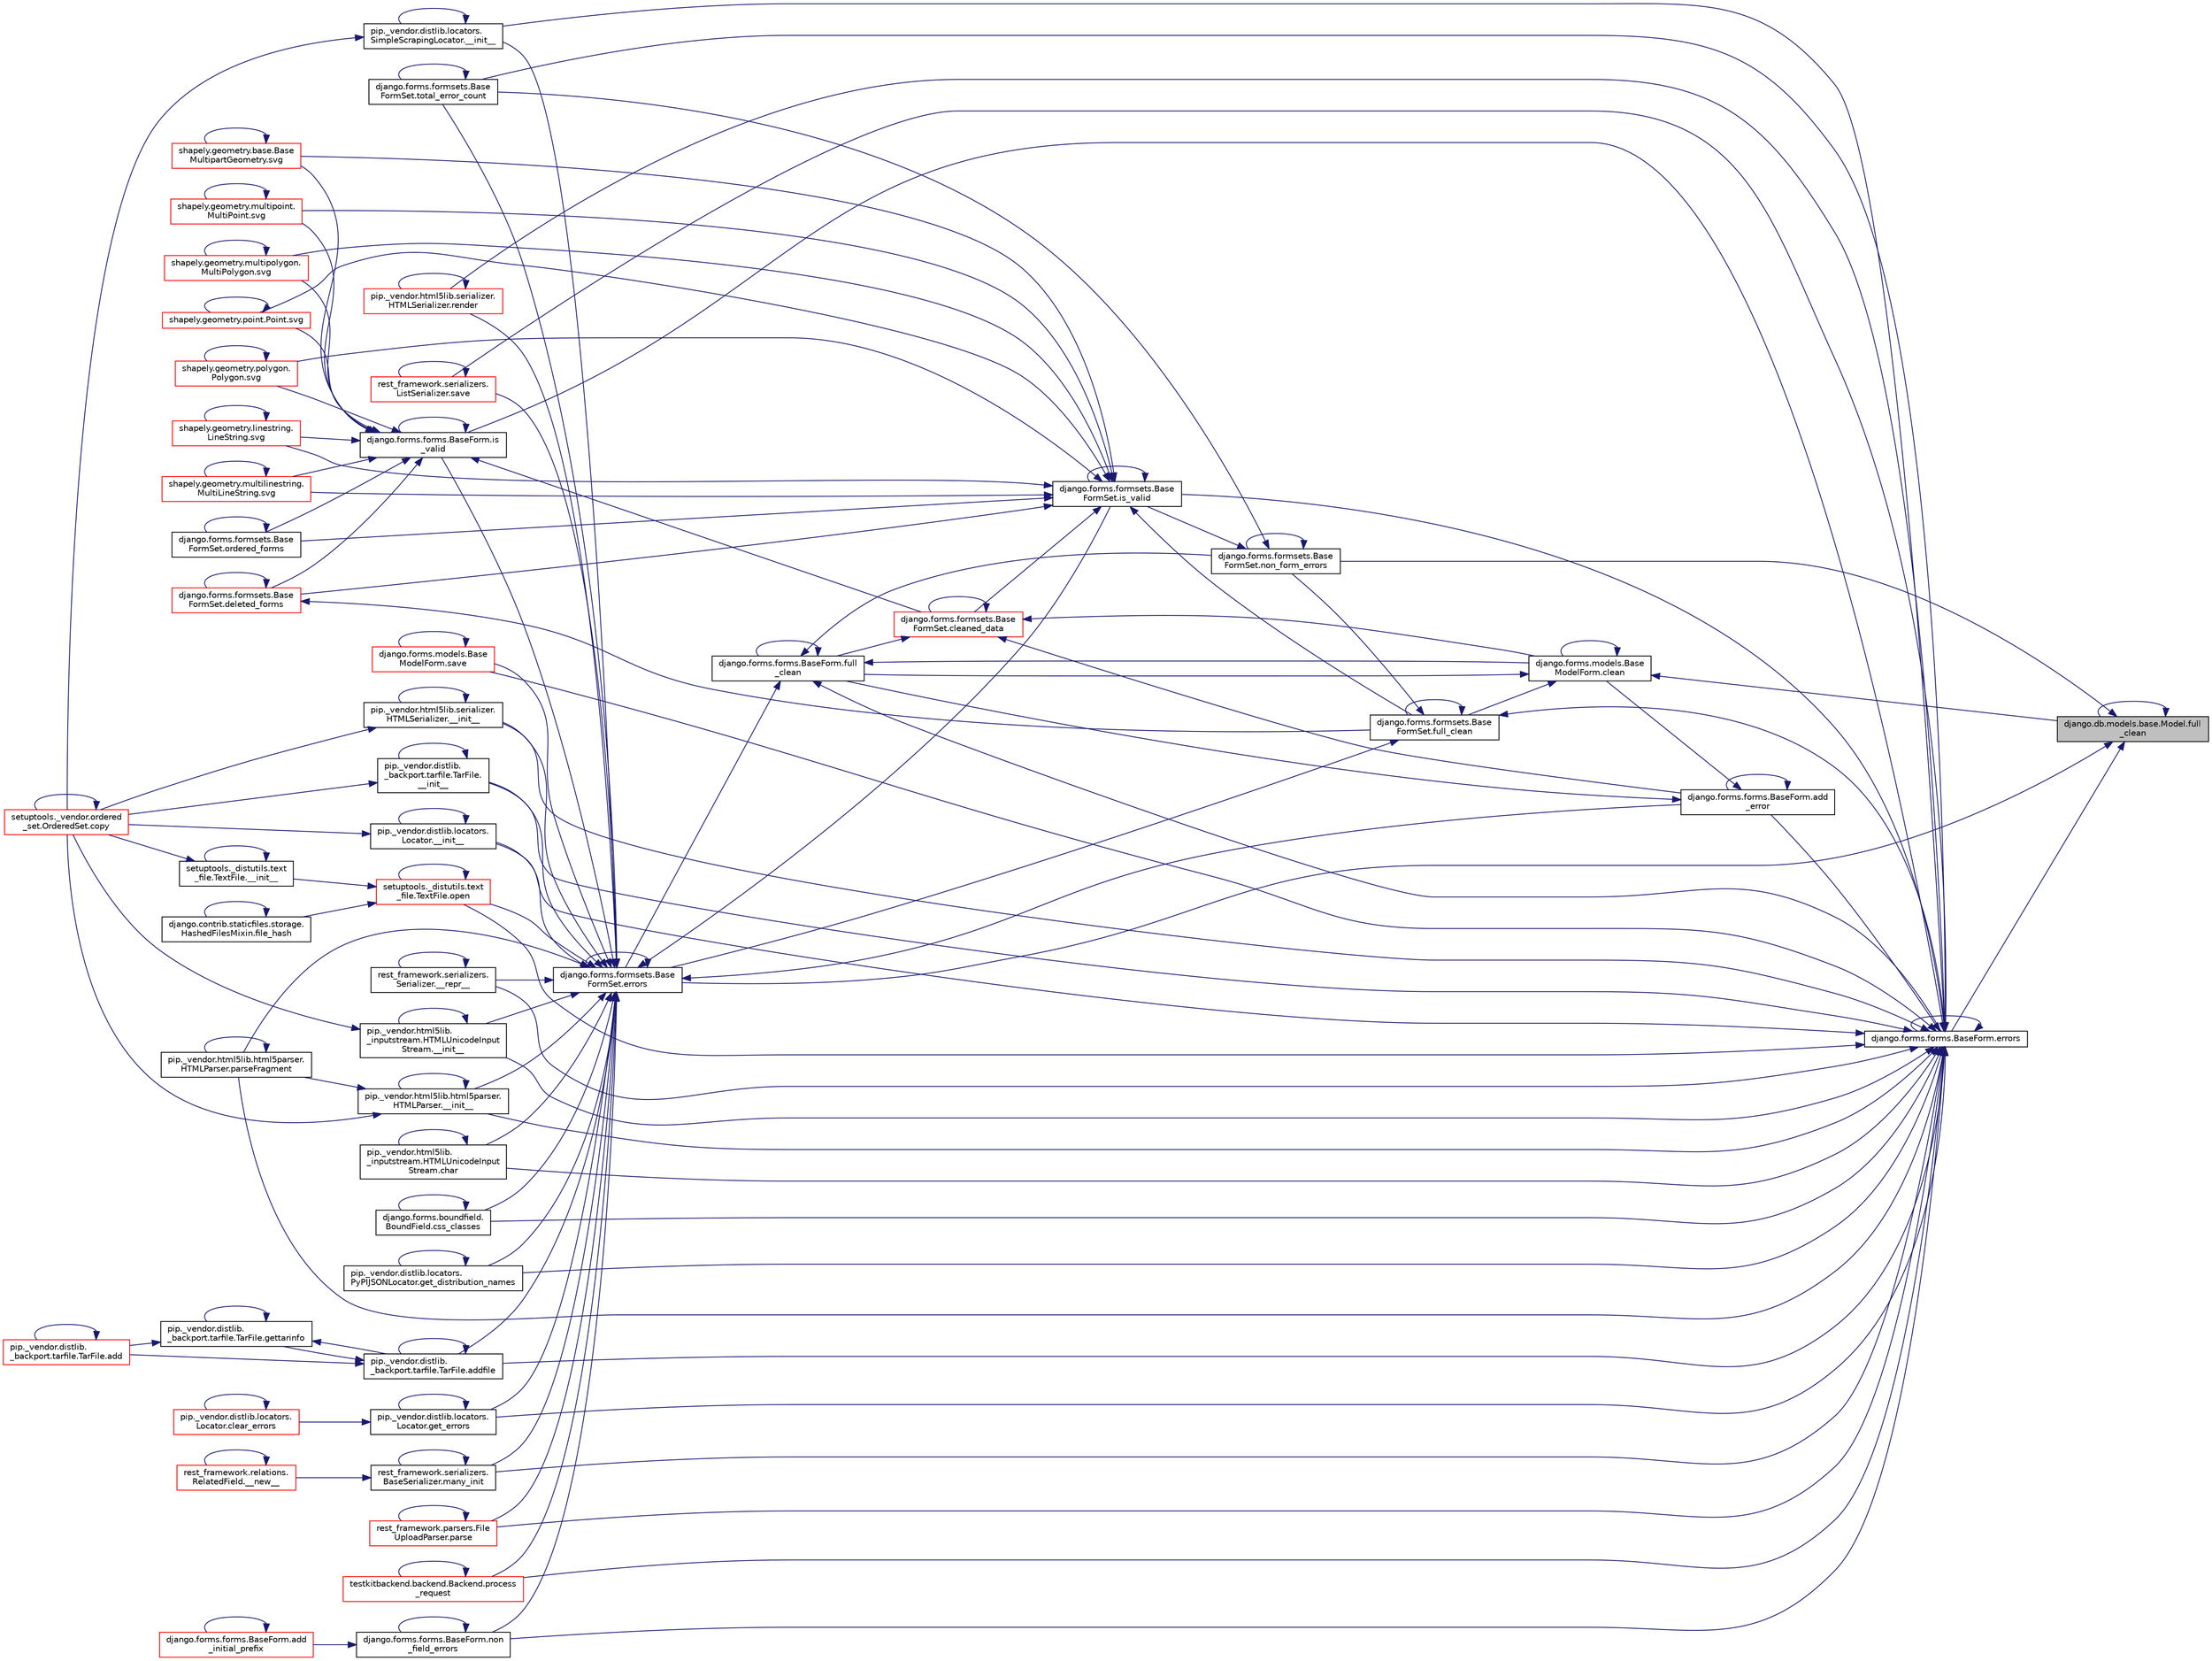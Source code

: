 digraph "django.db.models.base.Model.full_clean"
{
 // LATEX_PDF_SIZE
  edge [fontname="Helvetica",fontsize="10",labelfontname="Helvetica",labelfontsize="10"];
  node [fontname="Helvetica",fontsize="10",shape=record];
  rankdir="RL";
  Node1 [label="django.db.models.base.Model.full\l_clean",height=0.2,width=0.4,color="black", fillcolor="grey75", style="filled", fontcolor="black",tooltip=" "];
  Node1 -> Node2 [dir="back",color="midnightblue",fontsize="10",style="solid",fontname="Helvetica"];
  Node2 [label="django.forms.forms.BaseForm.errors",height=0.2,width=0.4,color="black", fillcolor="white", style="filled",URL="$d8/d44/classdjango_1_1forms_1_1forms_1_1_base_form.html#ad1f2f603258fa86762632a8c17fe5aa8",tooltip=" "];
  Node2 -> Node3 [dir="back",color="midnightblue",fontsize="10",style="solid",fontname="Helvetica"];
  Node3 [label="pip._vendor.html5lib.serializer.\lHTMLSerializer.__init__",height=0.2,width=0.4,color="black", fillcolor="white", style="filled",URL="$d1/d17/classpip_1_1__vendor_1_1html5lib_1_1serializer_1_1_h_t_m_l_serializer.html#ae1f820664d0ba0b48b7b321577f1e996",tooltip=" "];
  Node3 -> Node3 [dir="back",color="midnightblue",fontsize="10",style="solid",fontname="Helvetica"];
  Node3 -> Node4 [dir="back",color="midnightblue",fontsize="10",style="solid",fontname="Helvetica"];
  Node4 [label="setuptools._vendor.ordered\l_set.OrderedSet.copy",height=0.2,width=0.4,color="red", fillcolor="white", style="filled",URL="$d0/d40/classsetuptools_1_1__vendor_1_1ordered__set_1_1_ordered_set.html#a84224c403039b9dac5d2794d85073053",tooltip=" "];
  Node4 -> Node4 [dir="back",color="midnightblue",fontsize="10",style="solid",fontname="Helvetica"];
  Node2 -> Node140 [dir="back",color="midnightblue",fontsize="10",style="solid",fontname="Helvetica"];
  Node140 [label="pip._vendor.distlib.\l_backport.tarfile.TarFile.\l__init__",height=0.2,width=0.4,color="black", fillcolor="white", style="filled",URL="$d7/d1d/classpip_1_1__vendor_1_1distlib_1_1__backport_1_1tarfile_1_1_tar_file.html#a1dda6d9be63b3ae8186ae388015c11ff",tooltip=" "];
  Node140 -> Node140 [dir="back",color="midnightblue",fontsize="10",style="solid",fontname="Helvetica"];
  Node140 -> Node4 [dir="back",color="midnightblue",fontsize="10",style="solid",fontname="Helvetica"];
  Node2 -> Node141 [dir="back",color="midnightblue",fontsize="10",style="solid",fontname="Helvetica"];
  Node141 [label="pip._vendor.distlib.locators.\lLocator.__init__",height=0.2,width=0.4,color="black", fillcolor="white", style="filled",URL="$df/dda/classpip_1_1__vendor_1_1distlib_1_1locators_1_1_locator.html#af37665238a4ad058e6b2e4d6b77d0ffc",tooltip=" "];
  Node141 -> Node141 [dir="back",color="midnightblue",fontsize="10",style="solid",fontname="Helvetica"];
  Node141 -> Node4 [dir="back",color="midnightblue",fontsize="10",style="solid",fontname="Helvetica"];
  Node2 -> Node80 [dir="back",color="midnightblue",fontsize="10",style="solid",fontname="Helvetica"];
  Node80 [label="pip._vendor.html5lib.\l_inputstream.HTMLUnicodeInput\lStream.__init__",height=0.2,width=0.4,color="black", fillcolor="white", style="filled",URL="$de/dab/classpip_1_1__vendor_1_1html5lib_1_1__inputstream_1_1_h_t_m_l_unicode_input_stream.html#aae329b9a8ec6d32fbe6de851cf40357c",tooltip=" "];
  Node80 -> Node80 [dir="back",color="midnightblue",fontsize="10",style="solid",fontname="Helvetica"];
  Node80 -> Node4 [dir="back",color="midnightblue",fontsize="10",style="solid",fontname="Helvetica"];
  Node2 -> Node82 [dir="back",color="midnightblue",fontsize="10",style="solid",fontname="Helvetica"];
  Node82 [label="pip._vendor.html5lib.html5parser.\lHTMLParser.__init__",height=0.2,width=0.4,color="black", fillcolor="white", style="filled",URL="$dd/dcc/classpip_1_1__vendor_1_1html5lib_1_1html5parser_1_1_h_t_m_l_parser.html#ad9b0cd5d2f6a8f940f4efc6b6124c9be",tooltip=" "];
  Node82 -> Node82 [dir="back",color="midnightblue",fontsize="10",style="solid",fontname="Helvetica"];
  Node82 -> Node4 [dir="back",color="midnightblue",fontsize="10",style="solid",fontname="Helvetica"];
  Node82 -> Node83 [dir="back",color="midnightblue",fontsize="10",style="solid",fontname="Helvetica"];
  Node83 [label="pip._vendor.html5lib.html5parser.\lHTMLParser.parseFragment",height=0.2,width=0.4,color="black", fillcolor="white", style="filled",URL="$dd/dcc/classpip_1_1__vendor_1_1html5lib_1_1html5parser_1_1_h_t_m_l_parser.html#af5e775b80cbddbdecc4cd2782c6eacca",tooltip=" "];
  Node83 -> Node83 [dir="back",color="midnightblue",fontsize="10",style="solid",fontname="Helvetica"];
  Node2 -> Node142 [dir="back",color="midnightblue",fontsize="10",style="solid",fontname="Helvetica"];
  Node142 [label="pip._vendor.distlib.locators.\lSimpleScrapingLocator.__init__",height=0.2,width=0.4,color="black", fillcolor="white", style="filled",URL="$d6/d82/classpip_1_1__vendor_1_1distlib_1_1locators_1_1_simple_scraping_locator.html#a7a4c50e47ae95046ff9f9da7aeb8a391",tooltip=" "];
  Node142 -> Node142 [dir="back",color="midnightblue",fontsize="10",style="solid",fontname="Helvetica"];
  Node142 -> Node4 [dir="back",color="midnightblue",fontsize="10",style="solid",fontname="Helvetica"];
  Node2 -> Node143 [dir="back",color="midnightblue",fontsize="10",style="solid",fontname="Helvetica"];
  Node143 [label="rest_framework.serializers.\lSerializer.__repr__",height=0.2,width=0.4,color="black", fillcolor="white", style="filled",URL="$de/daf/classrest__framework_1_1serializers_1_1_serializer.html#aa4601d5e8fecc97212d2f753b9c44cc7",tooltip=" "];
  Node143 -> Node143 [dir="back",color="midnightblue",fontsize="10",style="solid",fontname="Helvetica"];
  Node2 -> Node144 [dir="back",color="midnightblue",fontsize="10",style="solid",fontname="Helvetica"];
  Node144 [label="django.forms.forms.BaseForm.add\l_error",height=0.2,width=0.4,color="black", fillcolor="white", style="filled",URL="$d8/d44/classdjango_1_1forms_1_1forms_1_1_base_form.html#acf2237ac07f8871141489ce1ae752f76",tooltip=" "];
  Node144 -> Node144 [dir="back",color="midnightblue",fontsize="10",style="solid",fontname="Helvetica"];
  Node144 -> Node137 [dir="back",color="midnightblue",fontsize="10",style="solid",fontname="Helvetica"];
  Node137 [label="django.forms.models.Base\lModelForm.clean",height=0.2,width=0.4,color="black", fillcolor="white", style="filled",URL="$d8/dd8/classdjango_1_1forms_1_1models_1_1_base_model_form.html#abbcddac6d29c87ce3f49fba983f5df0a",tooltip=" "];
  Node137 -> Node137 [dir="back",color="midnightblue",fontsize="10",style="solid",fontname="Helvetica"];
  Node137 -> Node136 [dir="back",color="midnightblue",fontsize="10",style="solid",fontname="Helvetica"];
  Node136 [label="django.forms.forms.BaseForm.full\l_clean",height=0.2,width=0.4,color="black", fillcolor="white", style="filled",URL="$d8/d44/classdjango_1_1forms_1_1forms_1_1_base_form.html#acb359d947a031d78659b4d55addd67fc",tooltip=" "];
  Node136 -> Node137 [dir="back",color="midnightblue",fontsize="10",style="solid",fontname="Helvetica"];
  Node136 -> Node2 [dir="back",color="midnightblue",fontsize="10",style="solid",fontname="Helvetica"];
  Node136 -> Node139 [dir="back",color="midnightblue",fontsize="10",style="solid",fontname="Helvetica"];
  Node139 [label="django.forms.formsets.Base\lFormSet.errors",height=0.2,width=0.4,color="black", fillcolor="white", style="filled",URL="$d5/d7f/classdjango_1_1forms_1_1formsets_1_1_base_form_set.html#a3beee57c0d0f934ac19a621dfa83193c",tooltip=" "];
  Node139 -> Node3 [dir="back",color="midnightblue",fontsize="10",style="solid",fontname="Helvetica"];
  Node139 -> Node140 [dir="back",color="midnightblue",fontsize="10",style="solid",fontname="Helvetica"];
  Node139 -> Node141 [dir="back",color="midnightblue",fontsize="10",style="solid",fontname="Helvetica"];
  Node139 -> Node80 [dir="back",color="midnightblue",fontsize="10",style="solid",fontname="Helvetica"];
  Node139 -> Node82 [dir="back",color="midnightblue",fontsize="10",style="solid",fontname="Helvetica"];
  Node139 -> Node142 [dir="back",color="midnightblue",fontsize="10",style="solid",fontname="Helvetica"];
  Node139 -> Node143 [dir="back",color="midnightblue",fontsize="10",style="solid",fontname="Helvetica"];
  Node139 -> Node144 [dir="back",color="midnightblue",fontsize="10",style="solid",fontname="Helvetica"];
  Node139 -> Node145 [dir="back",color="midnightblue",fontsize="10",style="solid",fontname="Helvetica"];
  Node145 [label="pip._vendor.distlib.\l_backport.tarfile.TarFile.addfile",height=0.2,width=0.4,color="black", fillcolor="white", style="filled",URL="$d7/d1d/classpip_1_1__vendor_1_1distlib_1_1__backport_1_1tarfile_1_1_tar_file.html#a9f460122e2a988ec31b0e1a7a2d18244",tooltip=" "];
  Node145 -> Node67 [dir="back",color="midnightblue",fontsize="10",style="solid",fontname="Helvetica"];
  Node67 [label="pip._vendor.distlib.\l_backport.tarfile.TarFile.add",height=0.2,width=0.4,color="red", fillcolor="white", style="filled",URL="$d7/d1d/classpip_1_1__vendor_1_1distlib_1_1__backport_1_1tarfile_1_1_tar_file.html#a79067a66314d66032cb43144c54355a2",tooltip=" "];
  Node67 -> Node67 [dir="back",color="midnightblue",fontsize="10",style="solid",fontname="Helvetica"];
  Node145 -> Node145 [dir="back",color="midnightblue",fontsize="10",style="solid",fontname="Helvetica"];
  Node145 -> Node146 [dir="back",color="midnightblue",fontsize="10",style="solid",fontname="Helvetica"];
  Node146 [label="pip._vendor.distlib.\l_backport.tarfile.TarFile.gettarinfo",height=0.2,width=0.4,color="black", fillcolor="white", style="filled",URL="$d7/d1d/classpip_1_1__vendor_1_1distlib_1_1__backport_1_1tarfile_1_1_tar_file.html#aa64c5b98909e7c3064cbb52e5025794e",tooltip=" "];
  Node146 -> Node67 [dir="back",color="midnightblue",fontsize="10",style="solid",fontname="Helvetica"];
  Node146 -> Node145 [dir="back",color="midnightblue",fontsize="10",style="solid",fontname="Helvetica"];
  Node146 -> Node146 [dir="back",color="midnightblue",fontsize="10",style="solid",fontname="Helvetica"];
  Node139 -> Node147 [dir="back",color="midnightblue",fontsize="10",style="solid",fontname="Helvetica"];
  Node147 [label="pip._vendor.html5lib.\l_inputstream.HTMLUnicodeInput\lStream.char",height=0.2,width=0.4,color="black", fillcolor="white", style="filled",URL="$de/dab/classpip_1_1__vendor_1_1html5lib_1_1__inputstream_1_1_h_t_m_l_unicode_input_stream.html#a6078d7bf2b9ee2304ba083f762440a83",tooltip=" "];
  Node147 -> Node147 [dir="back",color="midnightblue",fontsize="10",style="solid",fontname="Helvetica"];
  Node139 -> Node148 [dir="back",color="midnightblue",fontsize="10",style="solid",fontname="Helvetica"];
  Node148 [label="django.forms.boundfield.\lBoundField.css_classes",height=0.2,width=0.4,color="black", fillcolor="white", style="filled",URL="$da/d92/classdjango_1_1forms_1_1boundfield_1_1_bound_field.html#a957299f7e1f8b9f554188b9b670d0426",tooltip=" "];
  Node148 -> Node148 [dir="back",color="midnightblue",fontsize="10",style="solid",fontname="Helvetica"];
  Node139 -> Node139 [dir="back",color="midnightblue",fontsize="10",style="solid",fontname="Helvetica"];
  Node139 -> Node149 [dir="back",color="midnightblue",fontsize="10",style="solid",fontname="Helvetica"];
  Node149 [label="pip._vendor.distlib.locators.\lPyPIJSONLocator.get_distribution_names",height=0.2,width=0.4,color="black", fillcolor="white", style="filled",URL="$d1/d11/classpip_1_1__vendor_1_1distlib_1_1locators_1_1_py_p_i_j_s_o_n_locator.html#a2a74400546b1af992cc79ae780c014d9",tooltip=" "];
  Node149 -> Node149 [dir="back",color="midnightblue",fontsize="10",style="solid",fontname="Helvetica"];
  Node139 -> Node150 [dir="back",color="midnightblue",fontsize="10",style="solid",fontname="Helvetica"];
  Node150 [label="pip._vendor.distlib.locators.\lLocator.get_errors",height=0.2,width=0.4,color="black", fillcolor="white", style="filled",URL="$df/dda/classpip_1_1__vendor_1_1distlib_1_1locators_1_1_locator.html#a001dcda572c307fbc81dc17c1056df8a",tooltip=" "];
  Node150 -> Node151 [dir="back",color="midnightblue",fontsize="10",style="solid",fontname="Helvetica"];
  Node151 [label="pip._vendor.distlib.locators.\lLocator.clear_errors",height=0.2,width=0.4,color="red", fillcolor="white", style="filled",URL="$df/dda/classpip_1_1__vendor_1_1distlib_1_1locators_1_1_locator.html#a3d419a5885dcd829fd06b8230c8495e8",tooltip=" "];
  Node151 -> Node151 [dir="back",color="midnightblue",fontsize="10",style="solid",fontname="Helvetica"];
  Node150 -> Node150 [dir="back",color="midnightblue",fontsize="10",style="solid",fontname="Helvetica"];
  Node139 -> Node154 [dir="back",color="midnightblue",fontsize="10",style="solid",fontname="Helvetica"];
  Node154 [label="django.forms.forms.BaseForm.is\l_valid",height=0.2,width=0.4,color="black", fillcolor="white", style="filled",URL="$d8/d44/classdjango_1_1forms_1_1forms_1_1_base_form.html#a372b23ad4096720b6f27077eab1b0b89",tooltip=" "];
  Node154 -> Node155 [dir="back",color="midnightblue",fontsize="10",style="solid",fontname="Helvetica"];
  Node155 [label="django.forms.formsets.Base\lFormSet.cleaned_data",height=0.2,width=0.4,color="red", fillcolor="white", style="filled",URL="$d5/d7f/classdjango_1_1forms_1_1formsets_1_1_base_form_set.html#aa38b8e30dcee162b6d31447ab61d43fc",tooltip=" "];
  Node155 -> Node144 [dir="back",color="midnightblue",fontsize="10",style="solid",fontname="Helvetica"];
  Node155 -> Node137 [dir="back",color="midnightblue",fontsize="10",style="solid",fontname="Helvetica"];
  Node155 -> Node155 [dir="back",color="midnightblue",fontsize="10",style="solid",fontname="Helvetica"];
  Node155 -> Node136 [dir="back",color="midnightblue",fontsize="10",style="solid",fontname="Helvetica"];
  Node154 -> Node186 [dir="back",color="midnightblue",fontsize="10",style="solid",fontname="Helvetica"];
  Node186 [label="django.forms.formsets.Base\lFormSet.deleted_forms",height=0.2,width=0.4,color="red", fillcolor="white", style="filled",URL="$d5/d7f/classdjango_1_1forms_1_1formsets_1_1_base_form_set.html#a83a631f99dd905ea879d33b0675bc55a",tooltip=" "];
  Node186 -> Node186 [dir="back",color="midnightblue",fontsize="10",style="solid",fontname="Helvetica"];
  Node186 -> Node138 [dir="back",color="midnightblue",fontsize="10",style="solid",fontname="Helvetica"];
  Node138 [label="django.forms.formsets.Base\lFormSet.full_clean",height=0.2,width=0.4,color="black", fillcolor="white", style="filled",URL="$d5/d7f/classdjango_1_1forms_1_1formsets_1_1_base_form_set.html#ab85a836f8efaf3f794e9c34d427967f7",tooltip=" "];
  Node138 -> Node2 [dir="back",color="midnightblue",fontsize="10",style="solid",fontname="Helvetica"];
  Node138 -> Node139 [dir="back",color="midnightblue",fontsize="10",style="solid",fontname="Helvetica"];
  Node138 -> Node138 [dir="back",color="midnightblue",fontsize="10",style="solid",fontname="Helvetica"];
  Node138 -> Node356 [dir="back",color="midnightblue",fontsize="10",style="solid",fontname="Helvetica"];
  Node356 [label="django.forms.formsets.Base\lFormSet.non_form_errors",height=0.2,width=0.4,color="black", fillcolor="white", style="filled",URL="$d5/d7f/classdjango_1_1forms_1_1formsets_1_1_base_form_set.html#a1d05547548a4662138e11e22e4795f52",tooltip=" "];
  Node356 -> Node196 [dir="back",color="midnightblue",fontsize="10",style="solid",fontname="Helvetica"];
  Node196 [label="django.forms.formsets.Base\lFormSet.is_valid",height=0.2,width=0.4,color="black", fillcolor="white", style="filled",URL="$d5/d7f/classdjango_1_1forms_1_1formsets_1_1_base_form_set.html#ac556f386c1300678a3d58cbe8e9c7bef",tooltip=" "];
  Node196 -> Node155 [dir="back",color="midnightblue",fontsize="10",style="solid",fontname="Helvetica"];
  Node196 -> Node186 [dir="back",color="midnightblue",fontsize="10",style="solid",fontname="Helvetica"];
  Node196 -> Node138 [dir="back",color="midnightblue",fontsize="10",style="solid",fontname="Helvetica"];
  Node196 -> Node196 [dir="back",color="midnightblue",fontsize="10",style="solid",fontname="Helvetica"];
  Node196 -> Node187 [dir="back",color="midnightblue",fontsize="10",style="solid",fontname="Helvetica"];
  Node187 [label="django.forms.formsets.Base\lFormSet.ordered_forms",height=0.2,width=0.4,color="black", fillcolor="white", style="filled",URL="$d5/d7f/classdjango_1_1forms_1_1formsets_1_1_base_form_set.html#a91c44cf8c2c33e9317d96b70ada86fc1",tooltip=" "];
  Node187 -> Node187 [dir="back",color="midnightblue",fontsize="10",style="solid",fontname="Helvetica"];
  Node196 -> Node188 [dir="back",color="midnightblue",fontsize="10",style="solid",fontname="Helvetica"];
  Node188 [label="shapely.geometry.base.Base\lMultipartGeometry.svg",height=0.2,width=0.4,color="red", fillcolor="white", style="filled",URL="$df/d4a/classshapely_1_1geometry_1_1base_1_1_base_multipart_geometry.html#ab3c5d23883fb6e2ca4a08827f3daed09",tooltip=" "];
  Node188 -> Node188 [dir="back",color="midnightblue",fontsize="10",style="solid",fontname="Helvetica"];
  Node196 -> Node190 [dir="back",color="midnightblue",fontsize="10",style="solid",fontname="Helvetica"];
  Node190 [label="shapely.geometry.multipoint.\lMultiPoint.svg",height=0.2,width=0.4,color="red", fillcolor="white", style="filled",URL="$d2/dbf/classshapely_1_1geometry_1_1multipoint_1_1_multi_point.html#a81b9a82bf73bbb4ce8e9f0be3958f25b",tooltip=" "];
  Node190 -> Node190 [dir="back",color="midnightblue",fontsize="10",style="solid",fontname="Helvetica"];
  Node196 -> Node191 [dir="back",color="midnightblue",fontsize="10",style="solid",fontname="Helvetica"];
  Node191 [label="shapely.geometry.multipolygon.\lMultiPolygon.svg",height=0.2,width=0.4,color="red", fillcolor="white", style="filled",URL="$dd/dfe/classshapely_1_1geometry_1_1multipolygon_1_1_multi_polygon.html#ae43c7abeb3ed27118443ed8d3bad2cd9",tooltip=" "];
  Node191 -> Node191 [dir="back",color="midnightblue",fontsize="10",style="solid",fontname="Helvetica"];
  Node196 -> Node192 [dir="back",color="midnightblue",fontsize="10",style="solid",fontname="Helvetica"];
  Node192 [label="shapely.geometry.point.Point.svg",height=0.2,width=0.4,color="red", fillcolor="white", style="filled",URL="$df/d60/classshapely_1_1geometry_1_1point_1_1_point.html#ad33001692547747e651e573029db3a74",tooltip=" "];
  Node192 -> Node192 [dir="back",color="midnightblue",fontsize="10",style="solid",fontname="Helvetica"];
  Node196 -> Node193 [dir="back",color="midnightblue",fontsize="10",style="solid",fontname="Helvetica"];
  Node193 [label="shapely.geometry.polygon.\lPolygon.svg",height=0.2,width=0.4,color="red", fillcolor="white", style="filled",URL="$da/d80/classshapely_1_1geometry_1_1polygon_1_1_polygon.html#a75c7940bc237d466e847661bd41ce361",tooltip=" "];
  Node193 -> Node193 [dir="back",color="midnightblue",fontsize="10",style="solid",fontname="Helvetica"];
  Node196 -> Node194 [dir="back",color="midnightblue",fontsize="10",style="solid",fontname="Helvetica"];
  Node194 [label="shapely.geometry.linestring.\lLineString.svg",height=0.2,width=0.4,color="red", fillcolor="white", style="filled",URL="$df/dda/classshapely_1_1geometry_1_1linestring_1_1_line_string.html#a38067815f5f8f52eec8b27706f56f988",tooltip=" "];
  Node194 -> Node194 [dir="back",color="midnightblue",fontsize="10",style="solid",fontname="Helvetica"];
  Node196 -> Node195 [dir="back",color="midnightblue",fontsize="10",style="solid",fontname="Helvetica"];
  Node195 [label="shapely.geometry.multilinestring.\lMultiLineString.svg",height=0.2,width=0.4,color="red", fillcolor="white", style="filled",URL="$d8/d6a/classshapely_1_1geometry_1_1multilinestring_1_1_multi_line_string.html#a7bcaf61993c822ec4a50e82e7cecc2ea",tooltip=" "];
  Node195 -> Node195 [dir="back",color="midnightblue",fontsize="10",style="solid",fontname="Helvetica"];
  Node356 -> Node356 [dir="back",color="midnightblue",fontsize="10",style="solid",fontname="Helvetica"];
  Node356 -> Node355 [dir="back",color="midnightblue",fontsize="10",style="solid",fontname="Helvetica"];
  Node355 [label="django.forms.formsets.Base\lFormSet.total_error_count",height=0.2,width=0.4,color="black", fillcolor="white", style="filled",URL="$d5/d7f/classdjango_1_1forms_1_1formsets_1_1_base_form_set.html#aa8768f079003eb89dac27d2580c01935",tooltip=" "];
  Node355 -> Node355 [dir="back",color="midnightblue",fontsize="10",style="solid",fontname="Helvetica"];
  Node154 -> Node154 [dir="back",color="midnightblue",fontsize="10",style="solid",fontname="Helvetica"];
  Node154 -> Node187 [dir="back",color="midnightblue",fontsize="10",style="solid",fontname="Helvetica"];
  Node154 -> Node188 [dir="back",color="midnightblue",fontsize="10",style="solid",fontname="Helvetica"];
  Node154 -> Node190 [dir="back",color="midnightblue",fontsize="10",style="solid",fontname="Helvetica"];
  Node154 -> Node191 [dir="back",color="midnightblue",fontsize="10",style="solid",fontname="Helvetica"];
  Node154 -> Node192 [dir="back",color="midnightblue",fontsize="10",style="solid",fontname="Helvetica"];
  Node154 -> Node193 [dir="back",color="midnightblue",fontsize="10",style="solid",fontname="Helvetica"];
  Node154 -> Node194 [dir="back",color="midnightblue",fontsize="10",style="solid",fontname="Helvetica"];
  Node154 -> Node195 [dir="back",color="midnightblue",fontsize="10",style="solid",fontname="Helvetica"];
  Node139 -> Node196 [dir="back",color="midnightblue",fontsize="10",style="solid",fontname="Helvetica"];
  Node139 -> Node171 [dir="back",color="midnightblue",fontsize="10",style="solid",fontname="Helvetica"];
  Node171 [label="rest_framework.serializers.\lBaseSerializer.many_init",height=0.2,width=0.4,color="black", fillcolor="white", style="filled",URL="$d9/de7/classrest__framework_1_1serializers_1_1_base_serializer.html#aa66062b6866b3306c40d310e19b25971",tooltip=" "];
  Node171 -> Node172 [dir="back",color="midnightblue",fontsize="10",style="solid",fontname="Helvetica"];
  Node172 [label="rest_framework.relations.\lRelatedField.__new__",height=0.2,width=0.4,color="red", fillcolor="white", style="filled",URL="$d4/d5c/classrest__framework_1_1relations_1_1_related_field.html#a9c0045d2dbd9499413a1f48f03f74d1a",tooltip=" "];
  Node172 -> Node172 [dir="back",color="midnightblue",fontsize="10",style="solid",fontname="Helvetica"];
  Node171 -> Node171 [dir="back",color="midnightblue",fontsize="10",style="solid",fontname="Helvetica"];
  Node139 -> Node197 [dir="back",color="midnightblue",fontsize="10",style="solid",fontname="Helvetica"];
  Node197 [label="django.forms.forms.BaseForm.non\l_field_errors",height=0.2,width=0.4,color="black", fillcolor="white", style="filled",URL="$d8/d44/classdjango_1_1forms_1_1forms_1_1_base_form.html#abc61a5de1f1fc6a524d021877d2cb332",tooltip=" "];
  Node197 -> Node198 [dir="back",color="midnightblue",fontsize="10",style="solid",fontname="Helvetica"];
  Node198 [label="django.forms.forms.BaseForm.add\l_initial_prefix",height=0.2,width=0.4,color="red", fillcolor="white", style="filled",URL="$d8/d44/classdjango_1_1forms_1_1forms_1_1_base_form.html#abddd2ba75710301e26f64a914778cdc6",tooltip=" "];
  Node198 -> Node198 [dir="back",color="midnightblue",fontsize="10",style="solid",fontname="Helvetica"];
  Node197 -> Node197 [dir="back",color="midnightblue",fontsize="10",style="solid",fontname="Helvetica"];
  Node139 -> Node200 [dir="back",color="midnightblue",fontsize="10",style="solid",fontname="Helvetica"];
  Node200 [label="setuptools._distutils.text\l_file.TextFile.open",height=0.2,width=0.4,color="red", fillcolor="white", style="filled",URL="$da/d41/classsetuptools_1_1__distutils_1_1text__file_1_1_text_file.html#ae603687e438433de3b47c9fc729c2f29",tooltip=" "];
  Node200 -> Node201 [dir="back",color="midnightblue",fontsize="10",style="solid",fontname="Helvetica"];
  Node201 [label="setuptools._distutils.text\l_file.TextFile.__init__",height=0.2,width=0.4,color="black", fillcolor="white", style="filled",URL="$da/d41/classsetuptools_1_1__distutils_1_1text__file_1_1_text_file.html#ab9b5b13208094ff65d43daba4fd7cf6c",tooltip=" "];
  Node201 -> Node201 [dir="back",color="midnightblue",fontsize="10",style="solid",fontname="Helvetica"];
  Node201 -> Node4 [dir="back",color="midnightblue",fontsize="10",style="solid",fontname="Helvetica"];
  Node200 -> Node202 [dir="back",color="midnightblue",fontsize="10",style="solid",fontname="Helvetica"];
  Node202 [label="django.contrib.staticfiles.storage.\lHashedFilesMixin.file_hash",height=0.2,width=0.4,color="black", fillcolor="white", style="filled",URL="$d4/d59/classdjango_1_1contrib_1_1staticfiles_1_1storage_1_1_hashed_files_mixin.html#ad7dfb58f605f01b5dd78460589ef277d",tooltip=" "];
  Node202 -> Node202 [dir="back",color="midnightblue",fontsize="10",style="solid",fontname="Helvetica"];
  Node200 -> Node200 [dir="back",color="midnightblue",fontsize="10",style="solid",fontname="Helvetica"];
  Node139 -> Node203 [dir="back",color="midnightblue",fontsize="10",style="solid",fontname="Helvetica"];
  Node203 [label="rest_framework.parsers.File\lUploadParser.parse",height=0.2,width=0.4,color="red", fillcolor="white", style="filled",URL="$d5/d4e/classrest__framework_1_1parsers_1_1_file_upload_parser.html#ad1e3e1c76e8130e42f5d8c93ccfebeb9",tooltip=" "];
  Node203 -> Node203 [dir="back",color="midnightblue",fontsize="10",style="solid",fontname="Helvetica"];
  Node139 -> Node83 [dir="back",color="midnightblue",fontsize="10",style="solid",fontname="Helvetica"];
  Node139 -> Node209 [dir="back",color="midnightblue",fontsize="10",style="solid",fontname="Helvetica"];
  Node209 [label="testkitbackend.backend.Backend.process\l_request",height=0.2,width=0.4,color="red", fillcolor="white", style="filled",URL="$d3/d9c/classtestkitbackend_1_1backend_1_1_backend.html#a7e6c66d8e4b78ac0e0555fd95aa28703",tooltip=" "];
  Node209 -> Node209 [dir="back",color="midnightblue",fontsize="10",style="solid",fontname="Helvetica"];
  Node139 -> Node128 [dir="back",color="midnightblue",fontsize="10",style="solid",fontname="Helvetica"];
  Node128 [label="pip._vendor.html5lib.serializer.\lHTMLSerializer.render",height=0.2,width=0.4,color="red", fillcolor="white", style="filled",URL="$d1/d17/classpip_1_1__vendor_1_1html5lib_1_1serializer_1_1_h_t_m_l_serializer.html#a24277c42df8722ba57624ed6dcedc6ea",tooltip=" "];
  Node128 -> Node128 [dir="back",color="midnightblue",fontsize="10",style="solid",fontname="Helvetica"];
  Node139 -> Node176 [dir="back",color="midnightblue",fontsize="10",style="solid",fontname="Helvetica"];
  Node176 [label="rest_framework.serializers.\lListSerializer.save",height=0.2,width=0.4,color="red", fillcolor="white", style="filled",URL="$d9/dee/classrest__framework_1_1serializers_1_1_list_serializer.html#aae894406720700029ad7bfd9accd04dc",tooltip=" "];
  Node176 -> Node176 [dir="back",color="midnightblue",fontsize="10",style="solid",fontname="Helvetica"];
  Node139 -> Node354 [dir="back",color="midnightblue",fontsize="10",style="solid",fontname="Helvetica"];
  Node354 [label="django.forms.models.Base\lModelForm.save",height=0.2,width=0.4,color="red", fillcolor="white", style="filled",URL="$d8/dd8/classdjango_1_1forms_1_1models_1_1_base_model_form.html#ad74859e0ce221da998f157156a4c3450",tooltip=" "];
  Node354 -> Node354 [dir="back",color="midnightblue",fontsize="10",style="solid",fontname="Helvetica"];
  Node139 -> Node355 [dir="back",color="midnightblue",fontsize="10",style="solid",fontname="Helvetica"];
  Node136 -> Node136 [dir="back",color="midnightblue",fontsize="10",style="solid",fontname="Helvetica"];
  Node136 -> Node356 [dir="back",color="midnightblue",fontsize="10",style="solid",fontname="Helvetica"];
  Node137 -> Node138 [dir="back",color="midnightblue",fontsize="10",style="solid",fontname="Helvetica"];
  Node137 -> Node1 [dir="back",color="midnightblue",fontsize="10",style="solid",fontname="Helvetica"];
  Node144 -> Node136 [dir="back",color="midnightblue",fontsize="10",style="solid",fontname="Helvetica"];
  Node2 -> Node145 [dir="back",color="midnightblue",fontsize="10",style="solid",fontname="Helvetica"];
  Node2 -> Node147 [dir="back",color="midnightblue",fontsize="10",style="solid",fontname="Helvetica"];
  Node2 -> Node148 [dir="back",color="midnightblue",fontsize="10",style="solid",fontname="Helvetica"];
  Node2 -> Node2 [dir="back",color="midnightblue",fontsize="10",style="solid",fontname="Helvetica"];
  Node2 -> Node149 [dir="back",color="midnightblue",fontsize="10",style="solid",fontname="Helvetica"];
  Node2 -> Node150 [dir="back",color="midnightblue",fontsize="10",style="solid",fontname="Helvetica"];
  Node2 -> Node154 [dir="back",color="midnightblue",fontsize="10",style="solid",fontname="Helvetica"];
  Node2 -> Node196 [dir="back",color="midnightblue",fontsize="10",style="solid",fontname="Helvetica"];
  Node2 -> Node171 [dir="back",color="midnightblue",fontsize="10",style="solid",fontname="Helvetica"];
  Node2 -> Node197 [dir="back",color="midnightblue",fontsize="10",style="solid",fontname="Helvetica"];
  Node2 -> Node200 [dir="back",color="midnightblue",fontsize="10",style="solid",fontname="Helvetica"];
  Node2 -> Node203 [dir="back",color="midnightblue",fontsize="10",style="solid",fontname="Helvetica"];
  Node2 -> Node83 [dir="back",color="midnightblue",fontsize="10",style="solid",fontname="Helvetica"];
  Node2 -> Node209 [dir="back",color="midnightblue",fontsize="10",style="solid",fontname="Helvetica"];
  Node2 -> Node128 [dir="back",color="midnightblue",fontsize="10",style="solid",fontname="Helvetica"];
  Node2 -> Node176 [dir="back",color="midnightblue",fontsize="10",style="solid",fontname="Helvetica"];
  Node2 -> Node354 [dir="back",color="midnightblue",fontsize="10",style="solid",fontname="Helvetica"];
  Node2 -> Node355 [dir="back",color="midnightblue",fontsize="10",style="solid",fontname="Helvetica"];
  Node1 -> Node139 [dir="back",color="midnightblue",fontsize="10",style="solid",fontname="Helvetica"];
  Node1 -> Node1 [dir="back",color="midnightblue",fontsize="10",style="solid",fontname="Helvetica"];
  Node1 -> Node356 [dir="back",color="midnightblue",fontsize="10",style="solid",fontname="Helvetica"];
}
